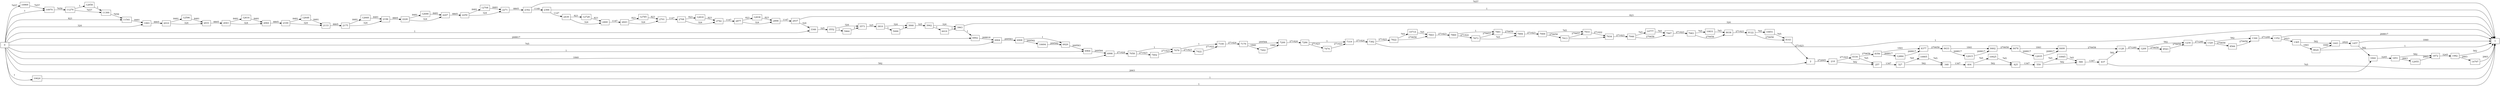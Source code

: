 digraph {
	graph [rankdir=LR]
	node [shape=rectangle]
	2 -> 218 [label=272005]
	218 -> 257 [label=582]
	218 -> 8334 [label=271423]
	257 -> 327 [label=1347]
	327 -> 348 [label=582]
	327 -> 10905 [label=765]
	348 -> 404 [label=1347]
	404 -> 425 [label=582]
	404 -> 10925 [label=765]
	425 -> 559 [label=1347]
	559 -> 580 [label=582]
	559 -> 10945 [label=765]
	580 -> 637 [label=1347]
	637 -> 1 [label=765]
	637 -> 1128 [label=582]
	1128 -> 1209 [label=271240]
	1209 -> 1230 [label=582]
	1209 -> 8543 [label=270658]
	1230 -> 1320 [label=271240]
	1320 -> 1344 [label=582]
	1320 -> 8566 [label=270658]
	1344 -> 1352 [label=271240]
	1352 -> 1 [label=268817]
	1352 -> 1365 [label=2423]
	1365 -> 1443 [label=582]
	1365 -> 8624 [label=1841]
	1443 -> 1457 [label=2422]
	1457 -> 1 [label=1840]
	1457 -> 1844 [label=582]
	1844 -> 1851 [label=3245]
	1851 -> 1872 [label=582]
	1851 -> 12955 [label=2663]
	1872 -> 1982 [label=3245]
	1982 -> 1 [label=582]
	1982 -> 14797 [label=2663]
	1993 -> 2010 [label=8805]
	2010 -> 2031 [label=324]
	2010 -> 12596 [label=8481]
	2031 -> 2043 [label=8805]
	2043 -> 2064 [label=324]
	2043 -> 12616 [label=8481]
	2064 -> 2100 [label=8805]
	2100 -> 2133 [label=324]
	2100 -> 12648 [label=8481]
	2133 -> 2175 [label=8805]
	2175 -> 2196 [label=324]
	2175 -> 12668 [label=8481]
	2196 -> 2226 [label=8805]
	2226 -> 2247 [label=324]
	2226 -> 12688 [label=8481]
	2247 -> 2250 [label=8805]
	2250 -> 2271 [label=324]
	2250 -> 12708 [label=8481]
	2271 -> 2342 [label=8805]
	2342 -> 1 [label=7657]
	2342 -> 2366 [label=1148]
	2366 -> 1 [label=1]
	2366 -> 2439 [label=1147]
	2439 -> 2460 [label=324]
	2439 -> 12728 [label=823]
	2460 -> 2643 [label=1147]
	2643 -> 2701 [label=324]
	2643 -> 12785 [label=823]
	2701 -> 2708 [label=1147]
	2708 -> 2742 [label=324]
	2708 -> 12818 [label=823]
	2742 -> 2877 [label=1147]
	2877 -> 2898 [label=324]
	2877 -> 12838 [label=823]
	2898 -> 2937 [label=1147]
	2937 -> 1 [label=823]
	2937 -> 3346 [label=324]
	3346 -> 3552 [label=325]
	3552 -> 3573 [label=324]
	3552 -> 5964 [label=1]
	3573 -> 3810 [label=325]
	3810 -> 3846 [label=324]
	3810 -> 5999 [label=1]
	3846 -> 3942 [label=325]
	3942 -> 3963 [label=324]
	3942 -> 6019 [label=1]
	3963 -> 1 [label=324]
	3963 -> 6902 [label=1]
	5964 -> 3573 [label=1]
	5999 -> 3846 [label=1]
	6019 -> 3963 [label=1]
	6902 -> 6904 [label=268818]
	6904 -> 6908 [label=269583]
	6908 -> 6929 [label=1]
	6908 -> 10694 [label=269582]
	6929 -> 6964 [label=269583]
	6964 -> 6998 [label=269584]
	6998 -> 7058 [label=271424]
	7058 -> 7079 [label=1]
	7058 -> 7402 [label=271423]
	7079 -> 7100 [label=1]
	7079 -> 7422 [label=271423]
	7100 -> 7179 [label=271424]
	7179 -> 7200 [label=269584]
	7179 -> 7442 [label=1840]
	7200 -> 7286 [label=271424]
	7286 -> 7319 [label=1]
	7286 -> 7474 [label=271423]
	7319 -> 7382 [label=271424]
	7382 -> 1 [label=1]
	7382 -> 7822 [label=271423]
	7402 -> 7079 [label=271423]
	7422 -> 7100 [label=271423]
	7442 -> 7200 [label=1840]
	7474 -> 7319 [label=271423]
	7822 -> 7843 [label=270658]
	7822 -> 10714 [label=765]
	7843 -> 7860 [label=271423]
	7860 -> 7873 [label=271422]
	7860 -> 7881 [label=1]
	7873 -> 7881 [label=270657]
	7873 -> 7894 [label=765]
	7881 -> 7894 [label=270658]
	7894 -> 7909 [label=271423]
	7909 -> 7913 [label=270658]
	7909 -> 7933 [label=765]
	7913 -> 7933 [label=270657]
	7913 -> 7934 [label=1]
	7933 -> 7934 [label=271422]
	7934 -> 7946 [label=271423]
	7946 -> 7967 [label=270658]
	7946 -> 10777 [label=765]
	7967 -> 7983 [label=271423]
	7983 -> 8038 [label=270658]
	7983 -> 10831 [label=765]
	8038 -> 8122 [label=271423]
	8122 -> 8143 [label=270658]
	8122 -> 10851 [label=765]
	8143 -> 2 [label=271423]
	8334 -> 8356 [label=270658]
	8334 -> 257 [label=765]
	8356 -> 8377 [label=1841]
	8356 -> 12884 [label=268817]
	8377 -> 8433 [label=270658]
	8433 -> 8462 [label=1841]
	8433 -> 12915 [label=268817]
	8462 -> 8478 [label=270658]
	8478 -> 8499 [label=1841]
	8478 -> 12935 [label=268817]
	8499 -> 1128 [label=270658]
	8543 -> 1230 [label=270658]
	8566 -> 1344 [label=270658]
	8624 -> 1 [label=1]
	8624 -> 1443 [label=1840]
	10624 -> 1 [label=1]
	10694 -> 6929 [label=269582]
	10714 -> 7843 [label=765]
	10777 -> 7967 [label=765]
	10831 -> 8038 [label=765]
	10851 -> 8143 [label=765]
	10905 -> 348 [label=765]
	10925 -> 425 [label=765]
	10945 -> 580 [label=765]
	10969 -> 10970 [label=7657]
	10970 -> 11279 [label=7658]
	11279 -> 11300 [label=7657]
	11279 -> 12858 [label=1]
	11300 -> 11541 [label=7658]
	11541 -> 1993 [label=8481]
	12596 -> 2031 [label=8481]
	12616 -> 2064 [label=8481]
	12648 -> 2133 [label=8481]
	12668 -> 2196 [label=8481]
	12688 -> 2247 [label=8481]
	12708 -> 2271 [label=8481]
	12728 -> 2460 [label=823]
	12785 -> 2701 [label=823]
	12818 -> 2742 [label=823]
	12838 -> 2898 [label=823]
	12858 -> 11300 [label=1]
	12884 -> 8377 [label=268817]
	12915 -> 8462 [label=268817]
	12935 -> 8499 [label=268817]
	12955 -> 1872 [label=2663]
	14797 -> 1 [label=2663]
	0 -> 2 [label=582]
	0 -> 3346 [label=1]
	0 -> 6998 [label=1840]
	0 -> 6964 [label=1]
	0 -> 11541 [label=823]
	0 -> 10970 [label=1]
	0 -> 1844 [label=2663]
	0 -> 1993 [label=324]
	0 -> 1 [label=1]
	0 -> 10624 [label=1]
	0 -> 6904 [label=765]
	0 -> 10969 [label=7657]
	0 -> 6902 [label=268817]
}
